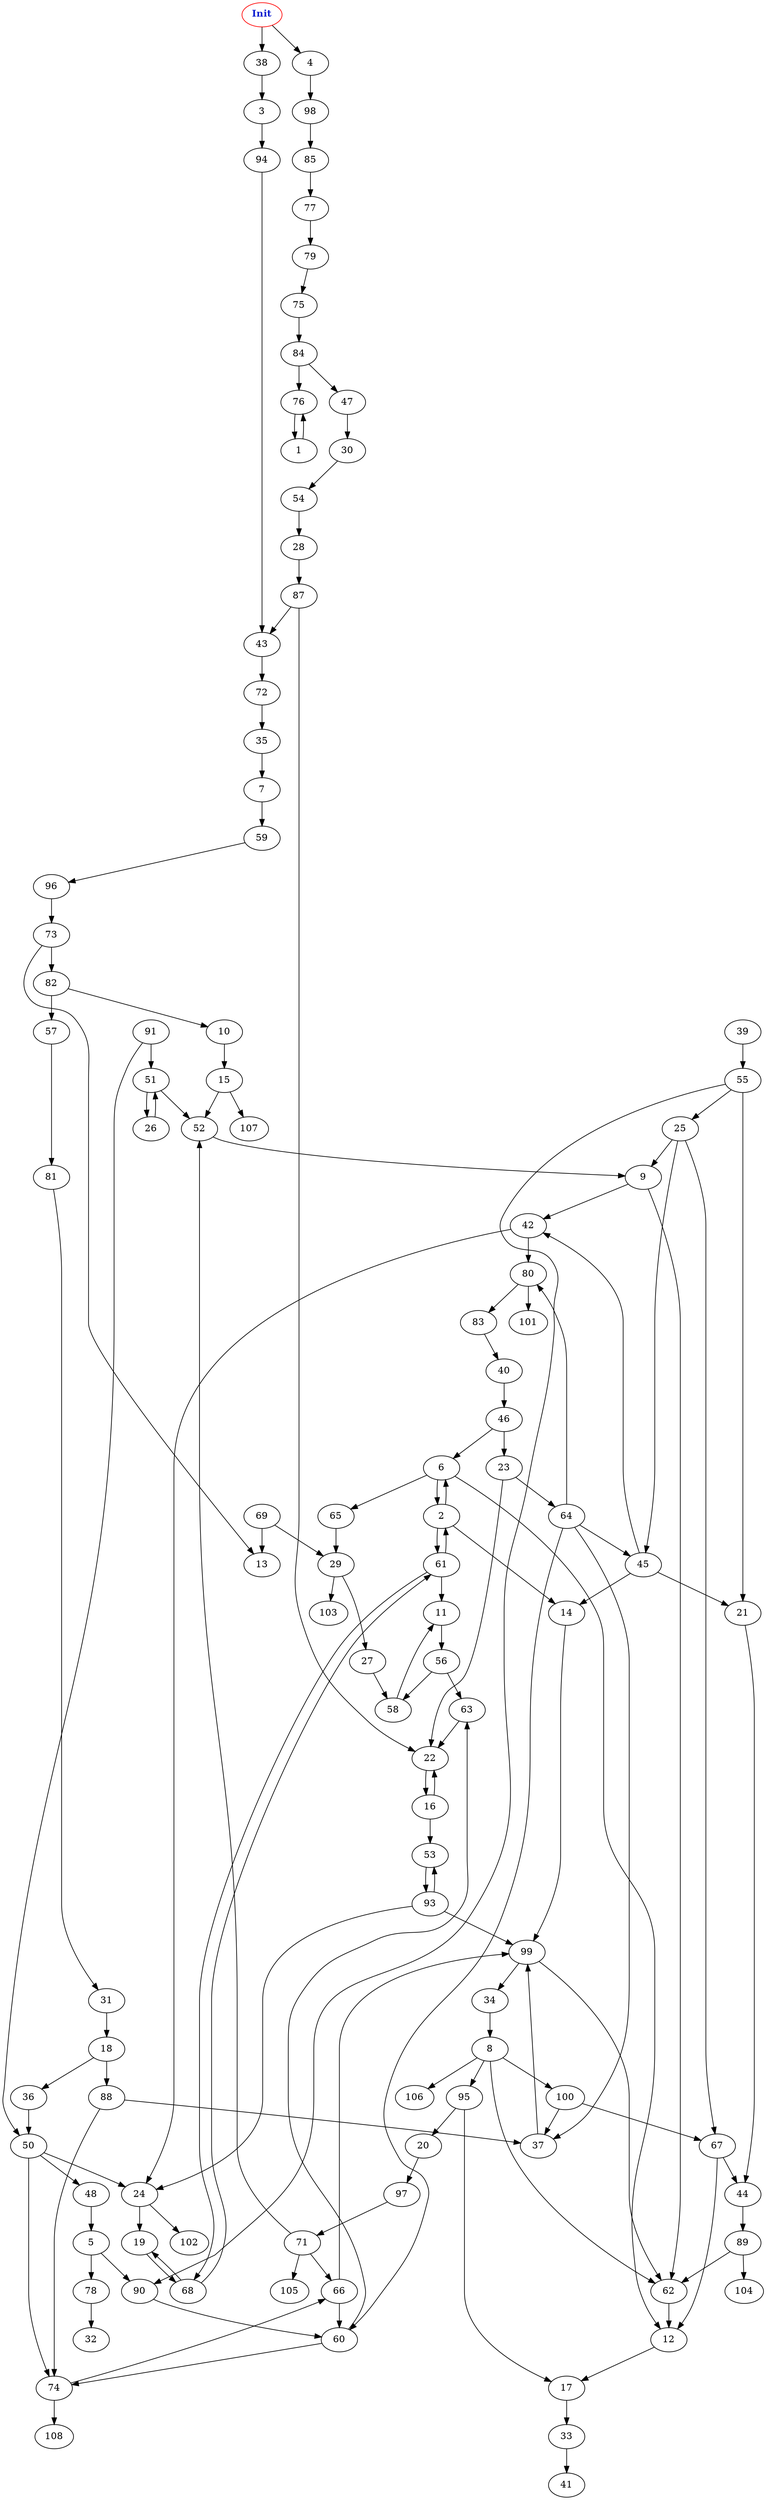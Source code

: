 digraph "Perturbed Net Graph with 105 nodes" {
edge ["class"="link-class"]
"0" ["color"="red","label"=<<b>Init</b>>,"fontcolor"="#1020d0"]
"5" -> "78" ["weight"="1.0"]
"5" -> "90" ["weight"="1.0"]
"78" -> "32" ["weight"="7.0"]
"90" -> "60" ["weight"="1.0"]
"69" -> "29" ["weight"="7.0"]
"69" -> "13" ["weight"="5.0"]
"29" -> "103" ["weight"="1.0"]
"29" -> "27" ["weight"="1.0"]
"27" -> "58" ["weight"="3.0"]
"58" -> "11" ["weight"="6.0"]
"0" -> "38" ["weight"="7.0"]
"0" -> "4" ["weight"="2.0"]
"38" -> "3" ["weight"="8.0"]
"4" -> "98" ["weight"="4.0"]
"88" -> "74" ["weight"="5.0"]
"88" -> "37" ["weight"="8.0"]
"74" -> "66" ["weight"="4.0"]
"74" -> "108" ["weight"="4.0"]
"66" -> "99" ["weight"="6.0"]
"66" -> "60" ["weight"="9.0"]
"99" -> "34" ["weight"="3.0"]
"99" -> "62" ["weight"="8.0"]
"60" -> "63" ["weight"="1.0"]
"60" -> "74" ["weight"="1.0"]
"63" -> "22" ["weight"="9.0"]
"37" -> "99" ["weight"="8.0"]
"10" -> "15" ["weight"="9.0"]
"15" -> "52" ["weight"="5.0"]
"15" -> "107" ["weight"="6.0"]
"56" -> "63" ["weight"="5.0"]
"56" -> "58" ["weight"="9.0"]
"42" -> "80" ["weight"="9.0"]
"42" -> "24" ["weight"="5.0"]
"80" -> "101" ["weight"="9.0"]
"80" -> "83" ["weight"="1.0"]
"24" -> "102" ["weight"="3.0"]
"24" -> "19" ["weight"="7.0"]
"19" -> "68" ["weight"="8.0"]
"68" -> "19" ["weight"="7.0"]
"68" -> "61" ["weight"="9.0"]
"25" -> "45" ["weight"="9.0"]
"25" -> "67" ["weight"="5.0"]
"25" -> "9" ["weight"="8.0"]
"45" -> "21" ["weight"="4.0"]
"45" -> "42" ["weight"="5.0"]
"45" -> "14" ["weight"="7.0"]
"67" -> "44" ["weight"="6.0"]
"67" -> "12" ["weight"="1.0"]
"9" -> "42" ["weight"="1.0"]
"9" -> "62" ["weight"="8.0"]
"62" -> "12" ["weight"="8.0"]
"52" -> "9" ["weight"="4.0"]
"14" -> "99" ["weight"="8.0"]
"20" -> "97" ["weight"="7.0"]
"97" -> "71" ["weight"="9.0"]
"46" -> "6" ["weight"="3.0"]
"46" -> "23" ["weight"="8.0"]
"6" -> "2" ["weight"="7.0"]
"6" -> "65" ["weight"="1.0"]
"6" -> "12" ["weight"="1.0"]
"2" -> "6" ["weight"="1.0"]
"2" -> "14" ["weight"="6.0"]
"2" -> "61" ["weight"="6.0"]
"61" -> "2" ["weight"="1.0"]
"61" -> "68" ["weight"="1.0"]
"61" -> "11" ["weight"="8.0"]
"65" -> "29" ["weight"="9.0"]
"12" -> "17" ["weight"="1.0"]
"23" -> "22" ["weight"="1.0"]
"23" -> "64" ["weight"="4.0"]
"22" -> "16" ["weight"="7.0"]
"16" -> "22" ["weight"="9.0"]
"16" -> "53" ["weight"="4.0"]
"53" -> "93" ["weight"="9.0"]
"64" -> "80" ["weight"="3.0"]
"64" -> "37" ["weight"="4.0"]
"64" -> "45" ["weight"="1.0"]
"64" -> "60" ["weight"="3.0"]
"93" -> "99" ["weight"="4.0"]
"93" -> "24" ["weight"="1.0"]
"93" -> "53" ["weight"="9.0"]
"57" -> "81" ["weight"="1.0"]
"81" -> "31" ["weight"="1.0"]
"84" -> "47" ["weight"="1.0"]
"84" -> "76" ["weight"="5.0"]
"47" -> "30" ["weight"="1.0"]
"30" -> "54" ["weight"="4.0"]
"54" -> "28" ["weight"="8.0"]
"76" -> "1" ["weight"="8.0"]
"1" -> "76" ["weight"="6.0"]
"11" -> "56" ["weight"="1.0"]
"89" -> "104" ["weight"="1.0"]
"89" -> "62" ["weight"="7.0"]
"17" -> "33" ["weight"="4.0"]
"85" -> "77" ["weight"="6.0"]
"77" -> "79" ["weight"="5.0"]
"79" -> "75" ["weight"="1.0"]
"21" -> "44" ["weight"="1.0"]
"44" -> "89" ["weight"="1.0"]
"33" -> "41" ["weight"="7.0"]
"28" -> "87" ["weight"="7.0"]
"87" -> "22" ["weight"="8.0"]
"87" -> "43" ["weight"="6.0"]
"3" -> "94" ["weight"="6.0"]
"94" -> "43" ["weight"="5.0"]
"71" -> "52" ["weight"="9.0"]
"71" -> "105" ["weight"="7.0"]
"71" -> "66" ["weight"="3.0"]
"96" -> "73" ["weight"="6.0"]
"73" -> "82" ["weight"="6.0"]
"73" -> "13" ["weight"="1.0"]
"82" -> "10" ["weight"="1.0"]
"82" -> "57" ["weight"="8.0"]
"34" -> "8" ["weight"="5.0"]
"8" -> "106" ["weight"="2.0"]
"8" -> "95" ["weight"="8.0"]
"8" -> "62" ["weight"="5.0"]
"8" -> "100" ["weight"="3.0"]
"95" -> "17" ["weight"="1.0"]
"95" -> "20" ["weight"="7.0"]
"100" -> "37" ["weight"="1.0"]
"100" -> "67" ["weight"="3.0"]
"59" -> "96" ["weight"="1.0"]
"31" -> "18" ["weight"="9.0"]
"18" -> "88" ["weight"="9.0"]
"18" -> "36" ["weight"="2.0"]
"36" -> "50" ["weight"="9.0"]
"7" -> "59" ["weight"="7.0"]
"39" -> "55" ["weight"="2.0"]
"55" -> "25" ["weight"="7.0"]
"55" -> "21" ["weight"="9.0"]
"55" -> "90" ["weight"="1.0"]
"98" -> "85" ["weight"="1.0"]
"91" -> "50" ["weight"="1.0"]
"91" -> "51" ["weight"="6.0"]
"50" -> "24" ["weight"="3.0"]
"50" -> "74" ["weight"="9.0"]
"50" -> "48" ["weight"="5.0"]
"48" -> "5" ["weight"="8.0"]
"51" -> "26" ["weight"="6.0"]
"51" -> "52" ["weight"="6.0"]
"26" -> "51" ["weight"="2.0"]
"83" -> "40" ["weight"="1.0"]
"35" -> "7" ["weight"="4.0"]
"72" -> "35" ["weight"="5.0"]
"43" -> "72" ["weight"="7.0"]
"40" -> "46" ["weight"="8.0"]
"75" -> "84" ["weight"="2.0"]
}
